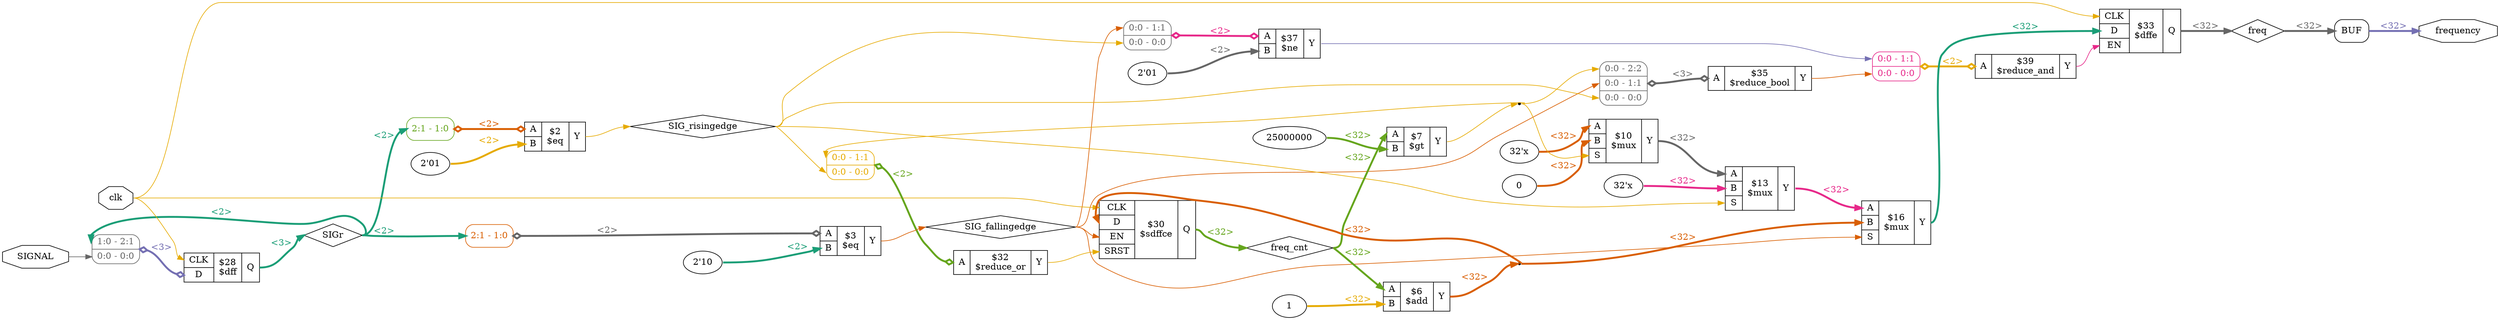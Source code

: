digraph "vin_pwmcounter" {
rankdir="LR";
remincross=true;
n10 [ shape=octagon, label="SIGNAL", color="black", fontcolor="black" ];
n11 [ shape=diamond, label="SIG_fallingedge", color="black", fontcolor="black" ];
n12 [ shape=diamond, label="SIG_risingedge", color="black", fontcolor="black" ];
n13 [ shape=diamond, label="SIGr", color="black", fontcolor="black" ];
n14 [ shape=octagon, label="clk", color="black", fontcolor="black" ];
n15 [ shape=diamond, label="freq", color="black", fontcolor="black" ];
n16 [ shape=diamond, label="freq_cnt", color="black", fontcolor="black" ];
n17 [ shape=octagon, label="frequency", color="black", fontcolor="black" ];
v0 [ label="1" ];
c21 [ shape=record, label="{{<p18> A|<p19> B}|$6\n$add|{<p20> Y}}",  ];
c27 [ shape=record, label="{{<p22> CLK|<p23> D|<p24> EN|<p25> SRST}|$30\n$sdffce|{<p26> Q}}",  ];
c28 [ shape=record, label="{{<p22> CLK|<p23> D|<p24> EN}|$33\n$dffe|{<p26> Q}}",  ];
c29 [ shape=record, label="{{<p18> A}|$35\n$reduce_bool|{<p20> Y}}",  ];
x1 [ shape=record, style=rounded, label="<s2> 0:0 - 2:2 |<s1> 0:0 - 1:1 |<s0> 0:0 - 0:0 ", colorscheme="dark28", color="8", fontcolor="8" ];
x1:e -> c29:p18:w [arrowhead=odiamond, arrowtail=odiamond, dir=both, colorscheme="dark28", color="8", fontcolor="8", style="setlinewidth(3)", label="<3>"];
v3 [ label="2'01" ];
c30 [ shape=record, label="{{<p18> A|<p19> B}|$37\n$ne|{<p20> Y}}",  ];
x2 [ shape=record, style=rounded, label="<s1> 0:0 - 1:1 |<s0> 0:0 - 0:0 ", colorscheme="dark28", color="8", fontcolor="8" ];
x2:e -> c30:p18:w [arrowhead=odiamond, arrowtail=odiamond, dir=both, colorscheme="dark28", color="4", fontcolor="4", style="setlinewidth(3)", label="<2>"];
c31 [ shape=record, label="{{<p18> A}|$39\n$reduce_and|{<p20> Y}}",  ];
x4 [ shape=record, style=rounded, label="<s1> 0:0 - 1:1 |<s0> 0:0 - 0:0 ", colorscheme="dark28", color="4", fontcolor="4" ];
x4:e -> c31:p18:w [arrowhead=odiamond, arrowtail=odiamond, dir=both, colorscheme="dark28", color="6", fontcolor="6", style="setlinewidth(3)", label="<2>"];
c32 [ shape=record, label="{{<p18> A}|$32\n$reduce_or|{<p20> Y}}",  ];
x5 [ shape=record, style=rounded, label="<s1> 0:0 - 1:1 |<s0> 0:0 - 0:0 ", colorscheme="dark28", color="6", fontcolor="6" ];
x5:e -> c32:p18:w [arrowhead=odiamond, arrowtail=odiamond, dir=both, colorscheme="dark28", color="5", fontcolor="5", style="setlinewidth(3)", label="<2>"];
v7 [ label="2'01" ];
c33 [ shape=record, label="{{<p18> A|<p19> B}|$2\n$eq|{<p20> Y}}",  ];
x6 [ shape=record, style=rounded, label="<s0> 2:1 - 1:0 ", colorscheme="dark28", color="5", fontcolor="5" ];
x6:e -> c33:p18:w [arrowhead=odiamond, arrowtail=odiamond, dir=both, colorscheme="dark28", color="2", fontcolor="2", style="setlinewidth(3)", label="<2>"];
v9 [ label="2'10" ];
c34 [ shape=record, label="{{<p18> A|<p19> B}|$3\n$eq|{<p20> Y}}",  ];
x8 [ shape=record, style=rounded, label="<s0> 2:1 - 1:0 ", colorscheme="dark28", color="2", fontcolor="2" ];
x8:e -> c34:p18:w [arrowhead=odiamond, arrowtail=odiamond, dir=both, colorscheme="dark28", color="8", fontcolor="8", style="setlinewidth(3)", label="<2>"];
v10 [ label="25000000" ];
c35 [ shape=record, label="{{<p18> A|<p19> B}|$7\n$gt|{<p20> Y}}",  ];
c36 [ shape=record, label="{{<p22> CLK|<p23> D}|$28\n$dff|{<p26> Q}}",  ];
x11 [ shape=record, style=rounded, label="<s1> 1:0 - 2:1 |<s0> 0:0 - 0:0 ", colorscheme="dark28", color="8", fontcolor="8" ];
x11:e -> c36:p23:w [arrowhead=odiamond, arrowtail=odiamond, dir=both, colorscheme="dark28", color="3", fontcolor="3", style="setlinewidth(3)", label="<3>"];
v12 [ label="32'x" ];
v13 [ label="0" ];
c38 [ shape=record, label="{{<p18> A|<p19> B|<p37> S}|$10\n$mux|{<p20> Y}}",  ];
v14 [ label="32'x" ];
c39 [ shape=record, label="{{<p18> A|<p19> B|<p37> S}|$13\n$mux|{<p20> Y}}",  ];
c40 [ shape=record, label="{{<p18> A|<p19> B|<p37> S}|$16\n$mux|{<p20> Y}}",  ];
x15 [shape=box, style=rounded, label="BUF", ];
c40:p20:e -> c28:p23:w [colorscheme="dark28", color="1", fontcolor="1", style="setlinewidth(3)", label="<32>"];
n10:e -> x11:s0:w [colorscheme="dark28", color="8", fontcolor="8", label=""];
c34:p20:e -> n11:w [colorscheme="dark28", color="2", fontcolor="2", label=""];
n11:e -> c27:p24:w [colorscheme="dark28", color="2", fontcolor="2", label=""];
n11:e -> c40:p37:w [colorscheme="dark28", color="2", fontcolor="2", label=""];
n11:e -> x1:s1:w [colorscheme="dark28", color="2", fontcolor="2", label=""];
n11:e -> x2:s1:w [colorscheme="dark28", color="2", fontcolor="2", label=""];
c33:p20:e -> n12:w [colorscheme="dark28", color="6", fontcolor="6", label=""];
n12:e -> c39:p37:w [colorscheme="dark28", color="6", fontcolor="6", label=""];
n12:e -> x1:s0:w [colorscheme="dark28", color="6", fontcolor="6", label=""];
n12:e -> x2:s0:w [colorscheme="dark28", color="6", fontcolor="6", label=""];
n12:e -> x5:s0:w [colorscheme="dark28", color="6", fontcolor="6", label=""];
c36:p26:e -> n13:w [colorscheme="dark28", color="1", fontcolor="1", style="setlinewidth(3)", label="<3>"];
n13:e -> x11:s1:w [colorscheme="dark28", color="1", fontcolor="1", style="setlinewidth(3)", label="<2>"];
n13:e -> x6:s0:w [colorscheme="dark28", color="1", fontcolor="1", style="setlinewidth(3)", label="<2>"];
n13:e -> x8:s0:w [colorscheme="dark28", color="1", fontcolor="1", style="setlinewidth(3)", label="<2>"];
n14:e -> c27:p22:w [colorscheme="dark28", color="6", fontcolor="6", label=""];
n14:e -> c28:p22:w [colorscheme="dark28", color="6", fontcolor="6", label=""];
n14:e -> c36:p22:w [colorscheme="dark28", color="6", fontcolor="6", label=""];
c28:p26:e -> n15:w [colorscheme="dark28", color="8", fontcolor="8", style="setlinewidth(3)", label="<32>"];
n15:e -> x15:w [colorscheme="dark28", color="8", fontcolor="8", style="setlinewidth(3)", label="<32>"];
c27:p26:e -> n16:w [colorscheme="dark28", color="5", fontcolor="5", style="setlinewidth(3)", label="<32>"];
n16:e -> c21:p18:w [colorscheme="dark28", color="5", fontcolor="5", style="setlinewidth(3)", label="<32>"];
n16:e -> c35:p18:w [colorscheme="dark28", color="5", fontcolor="5", style="setlinewidth(3)", label="<32>"];
x15:e -> n17:w [colorscheme="dark28", color="3", fontcolor="3", style="setlinewidth(3)", label="<32>"];
n2 [ shape=point ];
c21:p20:e -> n2:w [colorscheme="dark28", color="2", fontcolor="2", style="setlinewidth(3)", label="<32>"];
n2:e -> c27:p23:w [colorscheme="dark28", color="2", fontcolor="2", style="setlinewidth(3)", label="<32>"];
n2:e -> c40:p19:w [colorscheme="dark28", color="2", fontcolor="2", style="setlinewidth(3)", label="<32>"];
c29:p20:e -> x4:s0:w [colorscheme="dark28", color="2", fontcolor="2", label=""];
c30:p20:e -> x4:s1:w [colorscheme="dark28", color="3", fontcolor="3", label=""];
c31:p20:e -> c28:p24:w [colorscheme="dark28", color="4", fontcolor="4", label=""];
c32:p20:e -> c27:p25:w [colorscheme="dark28", color="6", fontcolor="6", label=""];
n7 [ shape=point ];
c35:p20:e -> n7:w [colorscheme="dark28", color="6", fontcolor="6", label=""];
n7:e -> c38:p37:w [colorscheme="dark28", color="6", fontcolor="6", label=""];
n7:e -> x1:s2:w [colorscheme="dark28", color="6", fontcolor="6", label=""];
n7:e -> x5:s1:w [colorscheme="dark28", color="6", fontcolor="6", label=""];
c38:p20:e -> c39:p18:w [colorscheme="dark28", color="8", fontcolor="8", style="setlinewidth(3)", label="<32>"];
c39:p20:e -> c40:p18:w [colorscheme="dark28", color="4", fontcolor="4", style="setlinewidth(3)", label="<32>"];
v0:e -> c21:p19:w [colorscheme="dark28", color="6", fontcolor="6", style="setlinewidth(3)", label="<32>"];
v10:e -> c35:p19:w [colorscheme="dark28", color="5", fontcolor="5", style="setlinewidth(3)", label="<32>"];
v12:e -> c38:p18:w [colorscheme="dark28", color="2", fontcolor="2", style="setlinewidth(3)", label="<32>"];
v13:e -> c38:p19:w [colorscheme="dark28", color="2", fontcolor="2", style="setlinewidth(3)", label="<32>"];
v14:e -> c39:p19:w [colorscheme="dark28", color="4", fontcolor="4", style="setlinewidth(3)", label="<32>"];
v3:e -> c30:p19:w [colorscheme="dark28", color="8", fontcolor="8", style="setlinewidth(3)", label="<2>"];
v7:e -> c33:p19:w [colorscheme="dark28", color="6", fontcolor="6", style="setlinewidth(3)", label="<2>"];
v9:e -> c34:p19:w [colorscheme="dark28", color="1", fontcolor="1", style="setlinewidth(3)", label="<2>"];
}
